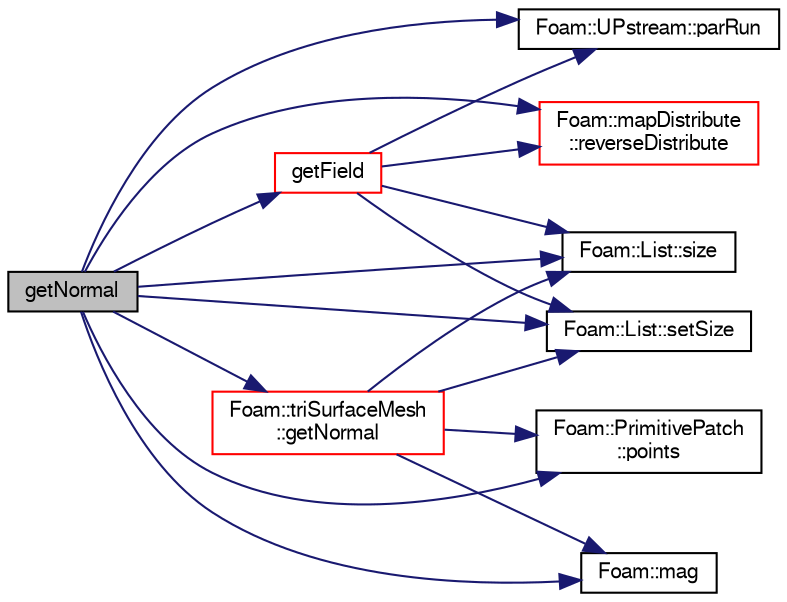 digraph "getNormal"
{
  bgcolor="transparent";
  edge [fontname="FreeSans",fontsize="10",labelfontname="FreeSans",labelfontsize="10"];
  node [fontname="FreeSans",fontsize="10",shape=record];
  rankdir="LR";
  Node3121 [label="getNormal",height=0.2,width=0.4,color="black", fillcolor="grey75", style="filled", fontcolor="black"];
  Node3121 -> Node3122 [color="midnightblue",fontsize="10",style="solid",fontname="FreeSans"];
  Node3122 [label="getField",height=0.2,width=0.4,color="red",URL="$a28642.html#a8fd35269fdaf69e729c001cdb7846051",tooltip="WIP. From a set of hits (points and. "];
  Node3122 -> Node3123 [color="midnightblue",fontsize="10",style="solid",fontname="FreeSans"];
  Node3123 [label="Foam::UPstream::parRun",height=0.2,width=0.4,color="black",URL="$a26270.html#adbb27f04b5705440fb8b09f278059011",tooltip="Is this a parallel run? "];
  Node3122 -> Node3126 [color="midnightblue",fontsize="10",style="solid",fontname="FreeSans"];
  Node3126 [label="Foam::List::size",height=0.2,width=0.4,color="black",URL="$a25694.html#a8a5f6fa29bd4b500caf186f60245b384",tooltip="Override size to be inconsistent with allocated storage. "];
  Node3122 -> Node3125 [color="midnightblue",fontsize="10",style="solid",fontname="FreeSans"];
  Node3125 [label="Foam::List::setSize",height=0.2,width=0.4,color="black",URL="$a25694.html#aedb985ffeaf1bdbfeccc2a8730405703",tooltip="Reset size of List. "];
  Node3122 -> Node3470 [color="midnightblue",fontsize="10",style="solid",fontname="FreeSans"];
  Node3470 [label="Foam::mapDistribute\l::reverseDistribute",height=0.2,width=0.4,color="red",URL="$a27362.html#af4843479bbb5ce26fab0dbefd525c410",tooltip="Reverse distribute data using default commsType. "];
  Node3121 -> Node3504 [color="midnightblue",fontsize="10",style="solid",fontname="FreeSans"];
  Node3504 [label="Foam::triSurfaceMesh\l::getNormal",height=0.2,width=0.4,color="red",URL="$a25258.html#aa9abdb9ffe5f3cb1c2992ccb3bcc9e48",tooltip="From a set of points and indices get the normal. "];
  Node3504 -> Node3134 [color="midnightblue",fontsize="10",style="solid",fontname="FreeSans"];
  Node3134 [label="Foam::PrimitivePatch\l::points",height=0.2,width=0.4,color="black",URL="$a27538.html#aa3c7d968f31c88780c663876f64ef6a6",tooltip="Return reference to global points. "];
  Node3504 -> Node3125 [color="midnightblue",fontsize="10",style="solid",fontname="FreeSans"];
  Node3504 -> Node3126 [color="midnightblue",fontsize="10",style="solid",fontname="FreeSans"];
  Node3504 -> Node3145 [color="midnightblue",fontsize="10",style="solid",fontname="FreeSans"];
  Node3145 [label="Foam::mag",height=0.2,width=0.4,color="black",URL="$a21124.html#a929da2a3fdcf3dacbbe0487d3a330dae"];
  Node3121 -> Node3145 [color="midnightblue",fontsize="10",style="solid",fontname="FreeSans"];
  Node3121 -> Node3123 [color="midnightblue",fontsize="10",style="solid",fontname="FreeSans"];
  Node3121 -> Node3134 [color="midnightblue",fontsize="10",style="solid",fontname="FreeSans"];
  Node3121 -> Node3470 [color="midnightblue",fontsize="10",style="solid",fontname="FreeSans"];
  Node3121 -> Node3125 [color="midnightblue",fontsize="10",style="solid",fontname="FreeSans"];
  Node3121 -> Node3126 [color="midnightblue",fontsize="10",style="solid",fontname="FreeSans"];
}
